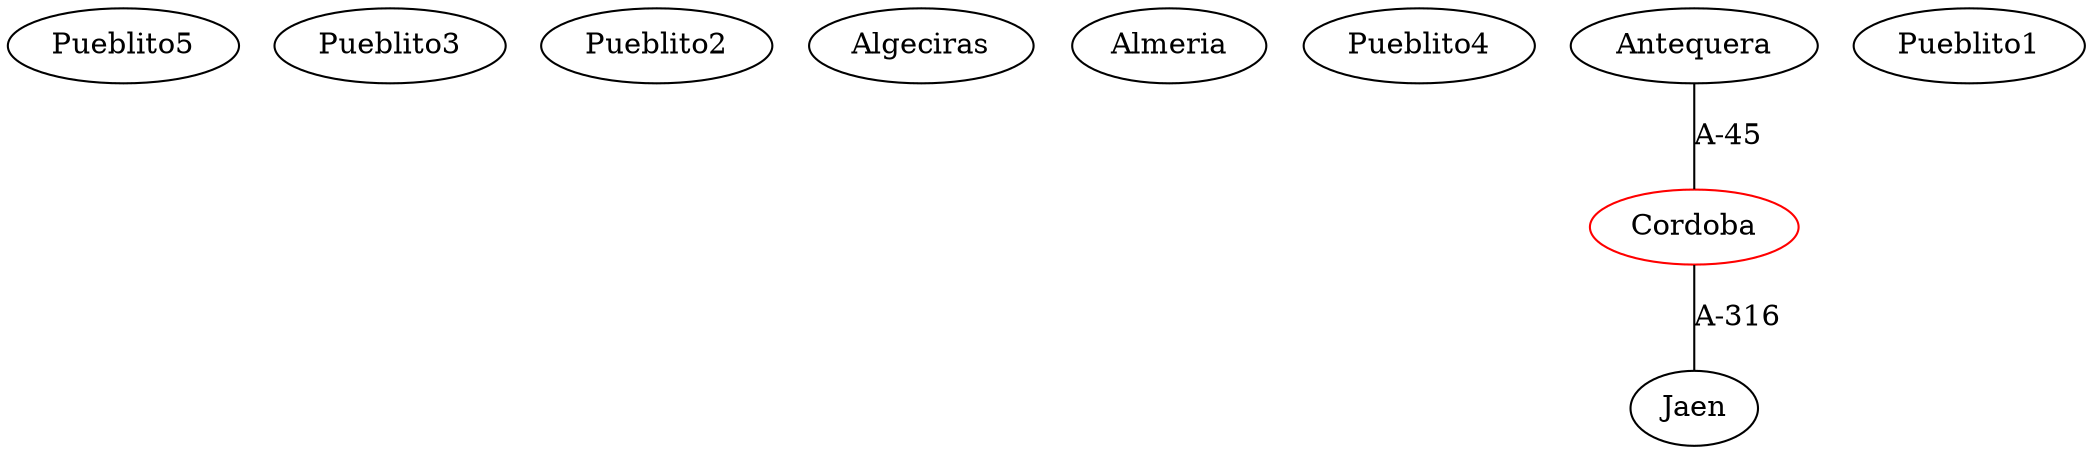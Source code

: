 strict graph G {
  1 [ label="Pueblito5" ];
  2 [ label="Pueblito3" ];
  3 [ label="Pueblito2" ];
  4 [ label="Algeciras" ];
  5 [ label="Almeria" ];
  6 [ label="Pueblito4" ];
  7 [ color="red" label="Cordoba" ];
  8 [ label="Antequera" ];
  9 [ label="Pueblito1" ];
  10 [ label="Jaen" ];
  8 -- 7 [ color="black" label="A-45" ];
  7 -- 10 [ color="black" label="A-316" ];
}
